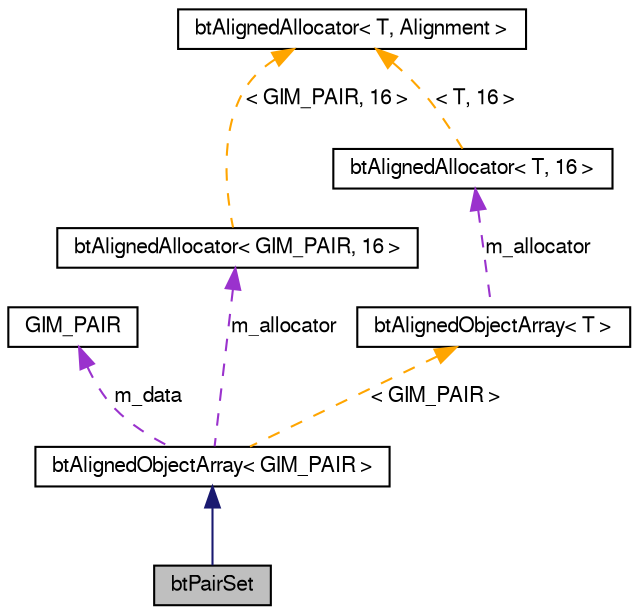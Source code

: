 digraph G
{
  bgcolor="transparent";
  edge [fontname="FreeSans",fontsize=10,labelfontname="FreeSans",labelfontsize=10];
  node [fontname="FreeSans",fontsize=10,shape=record];
  Node1 [label="btPairSet",height=0.2,width=0.4,color="black", fillcolor="grey75", style="filled" fontcolor="black"];
  Node2 -> Node1 [dir=back,color="midnightblue",fontsize=10,style="solid"];
  Node2 [label="btAlignedObjectArray\< GIM_PAIR \>",height=0.2,width=0.4,color="black",URL="$classbt_aligned_object_array.html"];
  Node3 -> Node2 [dir=back,color="darkorchid3",fontsize=10,style="dashed",label="m_data"];
  Node3 [label="GIM_PAIR",height=0.2,width=0.4,color="black",URL="$struct_g_i_m___p_a_i_r.html",tooltip="Overlapping pair."];
  Node4 -> Node2 [dir=back,color="darkorchid3",fontsize=10,style="dashed",label="m_allocator"];
  Node4 [label="btAlignedAllocator\< GIM_PAIR, 16 \>",height=0.2,width=0.4,color="black",URL="$classbt_aligned_allocator.html"];
  Node5 -> Node4 [dir=back,color="orange",fontsize=10,style="dashed",label="\< GIM_PAIR, 16 \>"];
  Node5 [label="btAlignedAllocator\< T, Alignment \>",height=0.2,width=0.4,color="black",URL="$classbt_aligned_allocator.html"];
  Node6 -> Node2 [dir=back,color="orange",fontsize=10,style="dashed",label="\< GIM_PAIR \>"];
  Node6 [label="btAlignedObjectArray\< T \>",height=0.2,width=0.4,color="black",URL="$classbt_aligned_object_array.html"];
  Node7 -> Node6 [dir=back,color="darkorchid3",fontsize=10,style="dashed",label="m_allocator"];
  Node7 [label="btAlignedAllocator\< T, 16 \>",height=0.2,width=0.4,color="black",URL="$classbt_aligned_allocator.html"];
  Node5 -> Node7 [dir=back,color="orange",fontsize=10,style="dashed",label="\< T, 16 \>"];
}
